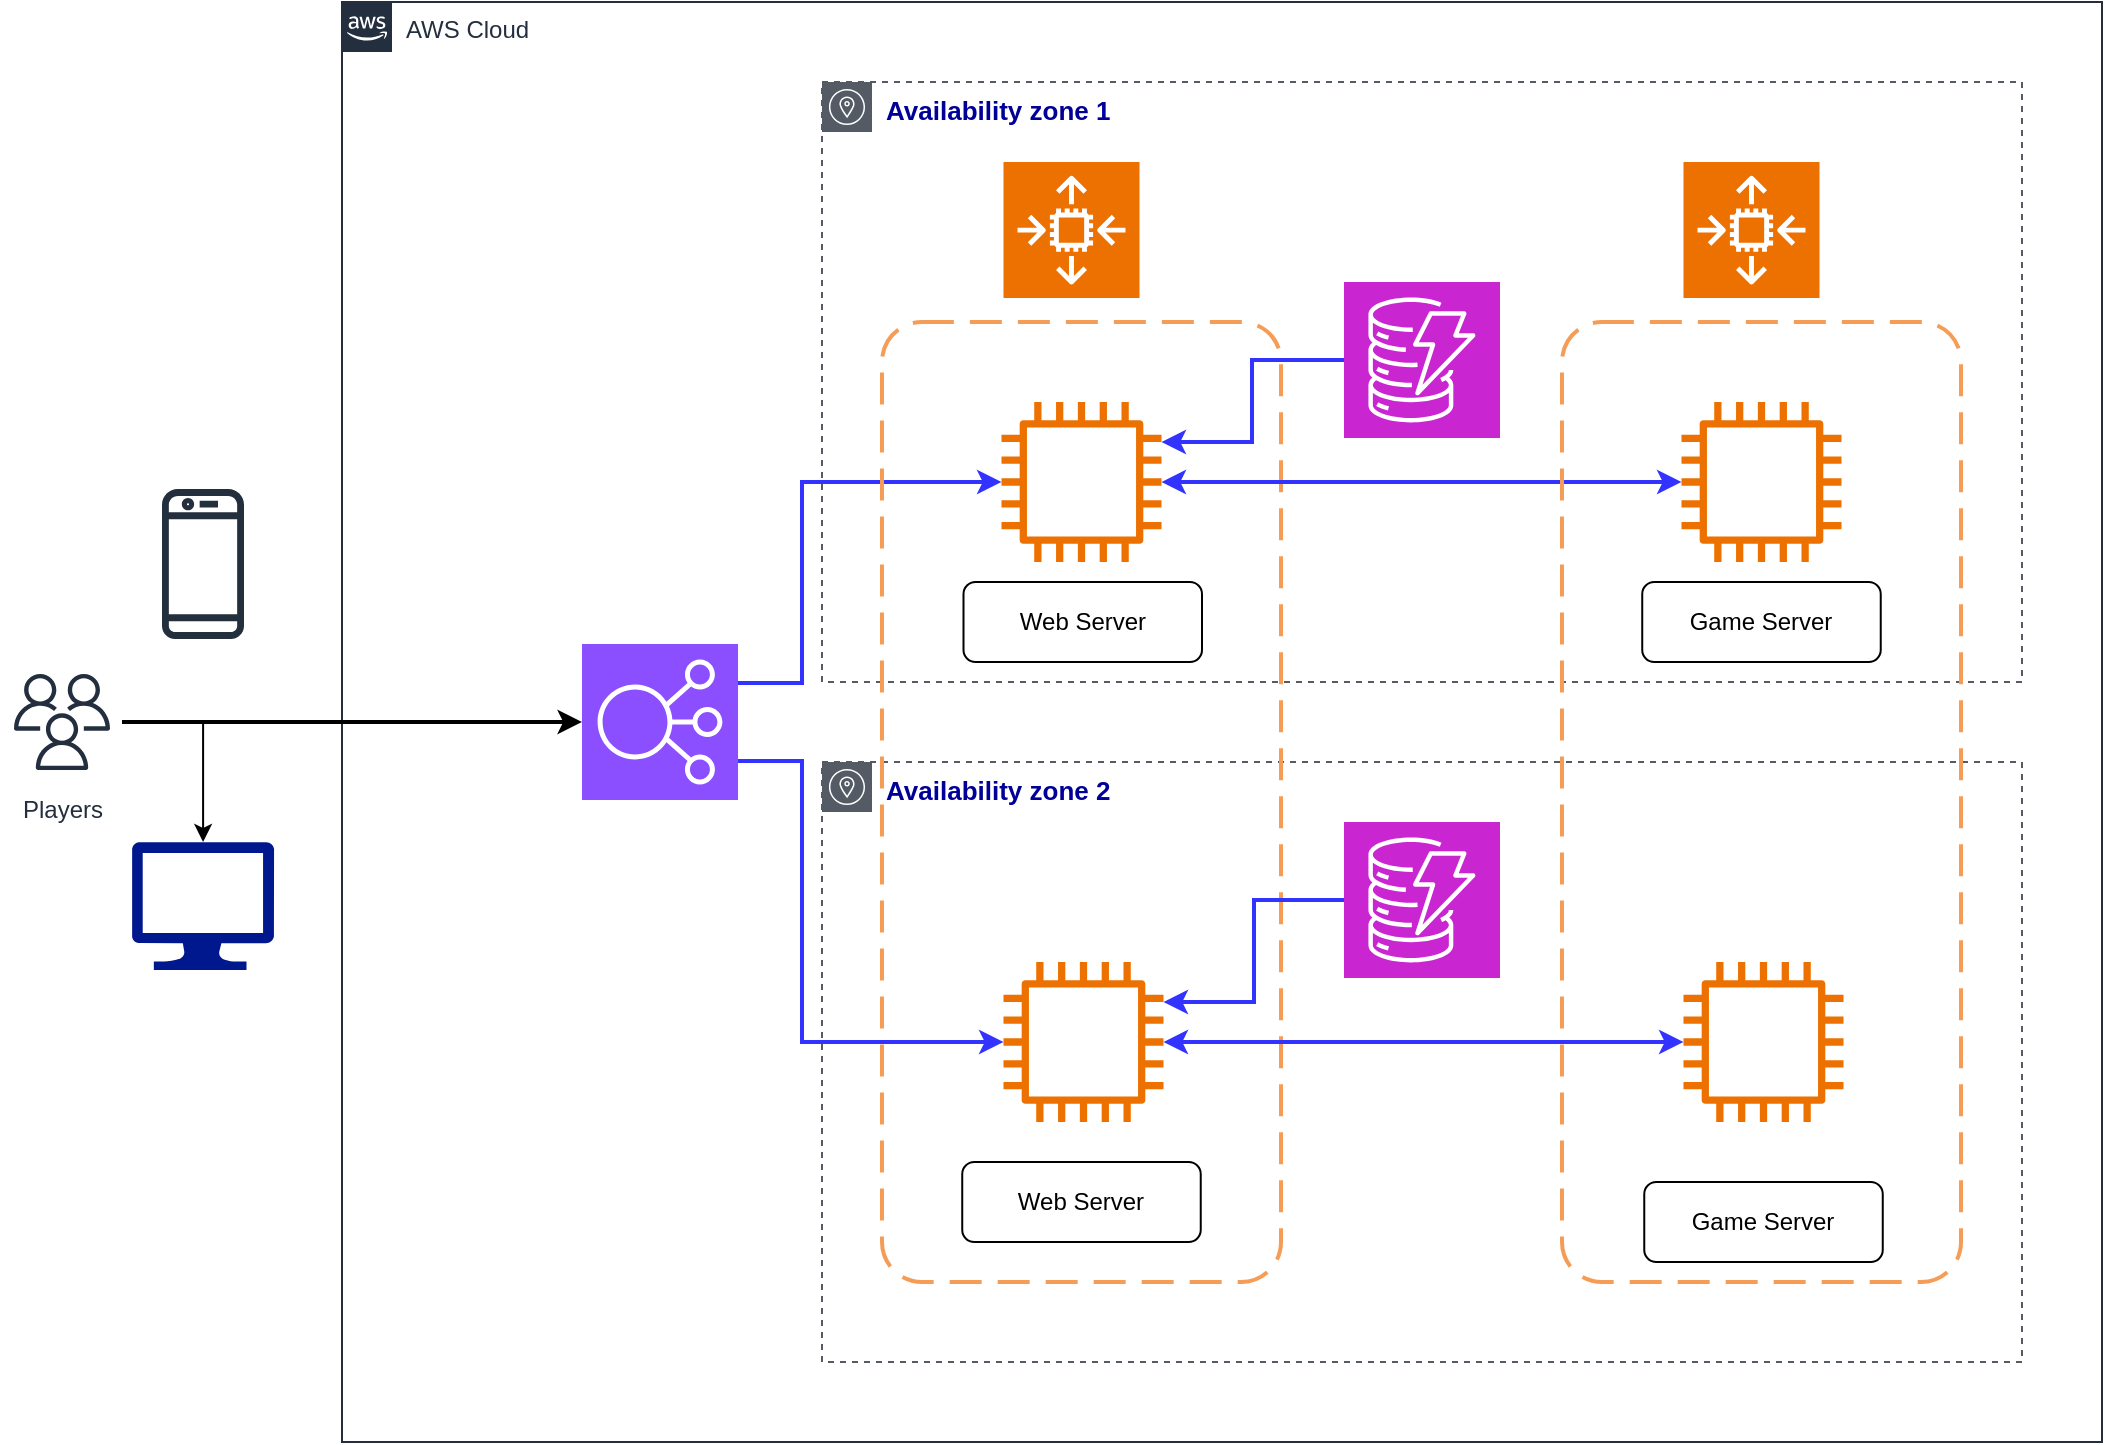 <mxfile version="22.1.8" type="github">
  <diagram name="Page-1" id="d0QBPmn3JqpIGUC00Diu">
    <mxGraphModel dx="1687" dy="2572" grid="1" gridSize="10" guides="1" tooltips="1" connect="1" arrows="1" fold="1" page="1" pageScale="1" pageWidth="1169" pageHeight="1654" math="0" shadow="0">
      <root>
        <mxCell id="0" />
        <mxCell id="1" parent="0" />
        <mxCell id="wB-Hq6-462Kky3SHtKy7-2" value="AWS Cloud" style="points=[[0,0],[0.25,0],[0.5,0],[0.75,0],[1,0],[1,0.25],[1,0.5],[1,0.75],[1,1],[0.75,1],[0.5,1],[0.25,1],[0,1],[0,0.75],[0,0.5],[0,0.25]];outlineConnect=0;gradientColor=none;html=1;whiteSpace=wrap;fontSize=12;fontStyle=0;container=1;pointerEvents=0;collapsible=0;recursiveResize=0;shape=mxgraph.aws4.group;grIcon=mxgraph.aws4.group_aws_cloud_alt;strokeColor=#232F3E;fillColor=none;verticalAlign=top;align=left;spacingLeft=30;fontColor=#232F3E;dashed=0;" parent="1" vertex="1">
          <mxGeometry x="200" y="-520" width="880" height="720" as="geometry" />
        </mxCell>
        <mxCell id="qJTPOWWO7ZOpzd0XANFb-11" style="edgeStyle=orthogonalEdgeStyle;rounded=0;orthogonalLoop=1;jettySize=auto;html=1;exitX=1;exitY=0.25;exitDx=0;exitDy=0;exitPerimeter=0;strokeWidth=2;strokeColor=#3333FF;" edge="1" parent="wB-Hq6-462Kky3SHtKy7-2" source="wB-Hq6-462Kky3SHtKy7-10" target="qJTPOWWO7ZOpzd0XANFb-4">
          <mxGeometry relative="1" as="geometry">
            <Array as="points">
              <mxPoint x="230" y="341" />
              <mxPoint x="230" y="240" />
            </Array>
          </mxGeometry>
        </mxCell>
        <mxCell id="qJTPOWWO7ZOpzd0XANFb-12" style="edgeStyle=orthogonalEdgeStyle;rounded=0;orthogonalLoop=1;jettySize=auto;html=1;exitX=1;exitY=0.75;exitDx=0;exitDy=0;exitPerimeter=0;strokeWidth=2;strokeColor=#3333FF;" edge="1" parent="wB-Hq6-462Kky3SHtKy7-2" source="wB-Hq6-462Kky3SHtKy7-10" target="qJTPOWWO7ZOpzd0XANFb-6">
          <mxGeometry relative="1" as="geometry">
            <Array as="points">
              <mxPoint x="230" y="379" />
              <mxPoint x="230" y="520" />
            </Array>
          </mxGeometry>
        </mxCell>
        <mxCell id="wB-Hq6-462Kky3SHtKy7-10" value="" style="sketch=0;points=[[0,0,0],[0.25,0,0],[0.5,0,0],[0.75,0,0],[1,0,0],[0,1,0],[0.25,1,0],[0.5,1,0],[0.75,1,0],[1,1,0],[0,0.25,0],[0,0.5,0],[0,0.75,0],[1,0.25,0],[1,0.5,0],[1,0.75,0]];outlineConnect=0;fontColor=#232F3E;fillColor=#8C4FFF;strokeColor=#ffffff;dashed=0;verticalLabelPosition=bottom;verticalAlign=top;align=center;html=1;fontSize=12;fontStyle=0;aspect=fixed;shape=mxgraph.aws4.resourceIcon;resIcon=mxgraph.aws4.elastic_load_balancing;" parent="wB-Hq6-462Kky3SHtKy7-2" vertex="1">
          <mxGeometry x="120" y="321" width="78" height="78" as="geometry" />
        </mxCell>
        <mxCell id="wB-Hq6-462Kky3SHtKy7-12" value="&lt;b&gt;&lt;font color=&quot;#000099&quot; style=&quot;font-size: 13px;&quot;&gt;Availability zone 2&lt;/font&gt;&lt;/b&gt;" style="sketch=0;outlineConnect=0;gradientColor=none;html=1;whiteSpace=wrap;fontSize=12;fontStyle=0;shape=mxgraph.aws4.group;grIcon=mxgraph.aws4.group_availability_zone;strokeColor=#545B64;fillColor=none;verticalAlign=top;align=left;spacingLeft=30;fontColor=#545B64;dashed=1;" parent="wB-Hq6-462Kky3SHtKy7-2" vertex="1">
          <mxGeometry x="240" y="380" width="600" height="300" as="geometry" />
        </mxCell>
        <mxCell id="wB-Hq6-462Kky3SHtKy7-13" value="&lt;b&gt;&lt;font color=&quot;#000099&quot; style=&quot;font-size: 13px;&quot;&gt;Availability zone 1&lt;/font&gt;&lt;/b&gt;" style="sketch=0;outlineConnect=0;gradientColor=none;html=1;whiteSpace=wrap;fontSize=12;fontStyle=0;shape=mxgraph.aws4.group;grIcon=mxgraph.aws4.group_availability_zone;strokeColor=#545B64;fillColor=none;verticalAlign=top;align=left;spacingLeft=30;fontColor=#545B64;dashed=1;" parent="wB-Hq6-462Kky3SHtKy7-2" vertex="1">
          <mxGeometry x="240" y="40" width="600" height="300" as="geometry" />
        </mxCell>
        <mxCell id="qJTPOWWO7ZOpzd0XANFb-1" value="" style="rounded=1;arcSize=10;dashed=1;strokeColor=#F59D56;fillColor=none;gradientColor=none;dashPattern=8 4;strokeWidth=2;" vertex="1" parent="wB-Hq6-462Kky3SHtKy7-2">
          <mxGeometry x="270" y="160" width="199.5" height="480" as="geometry" />
        </mxCell>
        <mxCell id="qJTPOWWO7ZOpzd0XANFb-2" value="" style="sketch=0;points=[[0,0,0],[0.25,0,0],[0.5,0,0],[0.75,0,0],[1,0,0],[0,1,0],[0.25,1,0],[0.5,1,0],[0.75,1,0],[1,1,0],[0,0.25,0],[0,0.5,0],[0,0.75,0],[1,0.25,0],[1,0.5,0],[1,0.75,0]];outlineConnect=0;fontColor=#232F3E;fillColor=#ED7100;strokeColor=#ffffff;dashed=0;verticalLabelPosition=bottom;verticalAlign=top;align=center;html=1;fontSize=12;fontStyle=0;aspect=fixed;shape=mxgraph.aws4.resourceIcon;resIcon=mxgraph.aws4.auto_scaling2;" vertex="1" parent="wB-Hq6-462Kky3SHtKy7-2">
          <mxGeometry x="330.75" y="80" width="68" height="68" as="geometry" />
        </mxCell>
        <mxCell id="qJTPOWWO7ZOpzd0XANFb-18" style="edgeStyle=orthogonalEdgeStyle;rounded=0;orthogonalLoop=1;jettySize=auto;html=1;startArrow=classic;startFill=1;strokeWidth=2;strokeColor=#3333FF;" edge="1" parent="wB-Hq6-462Kky3SHtKy7-2" source="qJTPOWWO7ZOpzd0XANFb-4" target="qJTPOWWO7ZOpzd0XANFb-9">
          <mxGeometry relative="1" as="geometry" />
        </mxCell>
        <mxCell id="qJTPOWWO7ZOpzd0XANFb-4" value="" style="sketch=0;outlineConnect=0;fontColor=#232F3E;gradientColor=none;fillColor=#ED7100;strokeColor=none;dashed=0;verticalLabelPosition=bottom;verticalAlign=top;align=center;html=1;fontSize=12;fontStyle=0;aspect=fixed;pointerEvents=1;shape=mxgraph.aws4.instance2;" vertex="1" parent="wB-Hq6-462Kky3SHtKy7-2">
          <mxGeometry x="329.75" y="200" width="80" height="80" as="geometry" />
        </mxCell>
        <mxCell id="qJTPOWWO7ZOpzd0XANFb-19" style="edgeStyle=orthogonalEdgeStyle;rounded=0;orthogonalLoop=1;jettySize=auto;html=1;startArrow=classic;startFill=1;strokeColor=#3333FF;strokeWidth=2;" edge="1" parent="wB-Hq6-462Kky3SHtKy7-2" source="qJTPOWWO7ZOpzd0XANFb-6" target="qJTPOWWO7ZOpzd0XANFb-10">
          <mxGeometry relative="1" as="geometry" />
        </mxCell>
        <mxCell id="qJTPOWWO7ZOpzd0XANFb-6" value="" style="sketch=0;outlineConnect=0;fontColor=#232F3E;gradientColor=none;fillColor=#ED7100;strokeColor=none;dashed=0;verticalLabelPosition=bottom;verticalAlign=top;align=center;html=1;fontSize=12;fontStyle=0;aspect=fixed;pointerEvents=1;shape=mxgraph.aws4.instance2;" vertex="1" parent="wB-Hq6-462Kky3SHtKy7-2">
          <mxGeometry x="330.75" y="480" width="80" height="80" as="geometry" />
        </mxCell>
        <mxCell id="qJTPOWWO7ZOpzd0XANFb-7" value="" style="rounded=1;arcSize=10;dashed=1;strokeColor=#F59D56;fillColor=none;gradientColor=none;dashPattern=8 4;strokeWidth=2;" vertex="1" parent="wB-Hq6-462Kky3SHtKy7-2">
          <mxGeometry x="610" y="160" width="199.5" height="480" as="geometry" />
        </mxCell>
        <mxCell id="qJTPOWWO7ZOpzd0XANFb-8" value="" style="sketch=0;points=[[0,0,0],[0.25,0,0],[0.5,0,0],[0.75,0,0],[1,0,0],[0,1,0],[0.25,1,0],[0.5,1,0],[0.75,1,0],[1,1,0],[0,0.25,0],[0,0.5,0],[0,0.75,0],[1,0.25,0],[1,0.5,0],[1,0.75,0]];outlineConnect=0;fontColor=#232F3E;fillColor=#ED7100;strokeColor=#ffffff;dashed=0;verticalLabelPosition=bottom;verticalAlign=top;align=center;html=1;fontSize=12;fontStyle=0;aspect=fixed;shape=mxgraph.aws4.resourceIcon;resIcon=mxgraph.aws4.auto_scaling2;" vertex="1" parent="wB-Hq6-462Kky3SHtKy7-2">
          <mxGeometry x="670.75" y="80" width="68" height="68" as="geometry" />
        </mxCell>
        <mxCell id="qJTPOWWO7ZOpzd0XANFb-9" value="" style="sketch=0;outlineConnect=0;fontColor=#232F3E;gradientColor=none;fillColor=#ED7100;strokeColor=none;dashed=0;verticalLabelPosition=bottom;verticalAlign=top;align=center;html=1;fontSize=12;fontStyle=0;aspect=fixed;pointerEvents=1;shape=mxgraph.aws4.instance2;" vertex="1" parent="wB-Hq6-462Kky3SHtKy7-2">
          <mxGeometry x="669.75" y="200" width="80" height="80" as="geometry" />
        </mxCell>
        <mxCell id="qJTPOWWO7ZOpzd0XANFb-10" value="" style="sketch=0;outlineConnect=0;fontColor=#232F3E;gradientColor=none;fillColor=#ED7100;strokeColor=none;dashed=0;verticalLabelPosition=bottom;verticalAlign=top;align=center;html=1;fontSize=12;fontStyle=0;aspect=fixed;pointerEvents=1;shape=mxgraph.aws4.instance2;" vertex="1" parent="wB-Hq6-462Kky3SHtKy7-2">
          <mxGeometry x="670.75" y="480" width="80" height="80" as="geometry" />
        </mxCell>
        <mxCell id="qJTPOWWO7ZOpzd0XANFb-14" value="Web Server" style="rounded=1;whiteSpace=wrap;html=1;" vertex="1" parent="wB-Hq6-462Kky3SHtKy7-2">
          <mxGeometry x="310.75" y="290" width="119.25" height="40" as="geometry" />
        </mxCell>
        <mxCell id="qJTPOWWO7ZOpzd0XANFb-15" value="Web Server" style="rounded=1;whiteSpace=wrap;html=1;" vertex="1" parent="wB-Hq6-462Kky3SHtKy7-2">
          <mxGeometry x="310.12" y="580" width="119.25" height="40" as="geometry" />
        </mxCell>
        <mxCell id="qJTPOWWO7ZOpzd0XANFb-16" value="Game Server" style="rounded=1;whiteSpace=wrap;html=1;" vertex="1" parent="wB-Hq6-462Kky3SHtKy7-2">
          <mxGeometry x="650.12" y="290" width="119.25" height="40" as="geometry" />
        </mxCell>
        <mxCell id="qJTPOWWO7ZOpzd0XANFb-17" value="Game Server" style="rounded=1;whiteSpace=wrap;html=1;" vertex="1" parent="wB-Hq6-462Kky3SHtKy7-2">
          <mxGeometry x="651.13" y="590" width="119.25" height="40" as="geometry" />
        </mxCell>
        <mxCell id="qJTPOWWO7ZOpzd0XANFb-24" style="edgeStyle=orthogonalEdgeStyle;rounded=0;orthogonalLoop=1;jettySize=auto;html=1;strokeColor=#3333FF;strokeWidth=2;" edge="1" parent="wB-Hq6-462Kky3SHtKy7-2" source="qJTPOWWO7ZOpzd0XANFb-23" target="qJTPOWWO7ZOpzd0XANFb-4">
          <mxGeometry relative="1" as="geometry">
            <Array as="points">
              <mxPoint x="455" y="179" />
              <mxPoint x="455" y="220" />
            </Array>
          </mxGeometry>
        </mxCell>
        <mxCell id="qJTPOWWO7ZOpzd0XANFb-23" value="" style="sketch=0;points=[[0,0,0],[0.25,0,0],[0.5,0,0],[0.75,0,0],[1,0,0],[0,1,0],[0.25,1,0],[0.5,1,0],[0.75,1,0],[1,1,0],[0,0.25,0],[0,0.5,0],[0,0.75,0],[1,0.25,0],[1,0.5,0],[1,0.75,0]];outlineConnect=0;fontColor=#232F3E;fillColor=#C925D1;strokeColor=#ffffff;dashed=0;verticalLabelPosition=bottom;verticalAlign=top;align=center;html=1;fontSize=12;fontStyle=0;aspect=fixed;shape=mxgraph.aws4.resourceIcon;resIcon=mxgraph.aws4.dynamodb;" vertex="1" parent="wB-Hq6-462Kky3SHtKy7-2">
          <mxGeometry x="501" y="140" width="78" height="78" as="geometry" />
        </mxCell>
        <mxCell id="qJTPOWWO7ZOpzd0XANFb-25" style="edgeStyle=orthogonalEdgeStyle;rounded=0;orthogonalLoop=1;jettySize=auto;html=1;strokeColor=#3333FF;strokeWidth=2;" edge="1" parent="wB-Hq6-462Kky3SHtKy7-2" source="qJTPOWWO7ZOpzd0XANFb-22" target="qJTPOWWO7ZOpzd0XANFb-6">
          <mxGeometry relative="1" as="geometry">
            <Array as="points">
              <mxPoint x="456" y="449" />
              <mxPoint x="456" y="500" />
            </Array>
          </mxGeometry>
        </mxCell>
        <mxCell id="qJTPOWWO7ZOpzd0XANFb-22" value="" style="sketch=0;points=[[0,0,0],[0.25,0,0],[0.5,0,0],[0.75,0,0],[1,0,0],[0,1,0],[0.25,1,0],[0.5,1,0],[0.75,1,0],[1,1,0],[0,0.25,0],[0,0.5,0],[0,0.75,0],[1,0.25,0],[1,0.5,0],[1,0.75,0]];outlineConnect=0;fontColor=#232F3E;fillColor=#C925D1;strokeColor=#ffffff;dashed=0;verticalLabelPosition=bottom;verticalAlign=top;align=center;html=1;fontSize=12;fontStyle=0;aspect=fixed;shape=mxgraph.aws4.resourceIcon;resIcon=mxgraph.aws4.dynamodb;" vertex="1" parent="wB-Hq6-462Kky3SHtKy7-2">
          <mxGeometry x="501" y="410" width="78" height="78" as="geometry" />
        </mxCell>
        <mxCell id="wB-Hq6-462Kky3SHtKy7-11" style="edgeStyle=orthogonalEdgeStyle;rounded=0;orthogonalLoop=1;jettySize=auto;html=1;strokeWidth=2;" parent="1" source="wB-Hq6-462Kky3SHtKy7-4" target="wB-Hq6-462Kky3SHtKy7-10" edge="1">
          <mxGeometry relative="1" as="geometry" />
        </mxCell>
        <mxCell id="qJTPOWWO7ZOpzd0XANFb-26" value="" style="edgeStyle=orthogonalEdgeStyle;rounded=0;orthogonalLoop=1;jettySize=auto;html=1;" edge="1" parent="1" source="wB-Hq6-462Kky3SHtKy7-4" target="wB-Hq6-462Kky3SHtKy7-6">
          <mxGeometry relative="1" as="geometry" />
        </mxCell>
        <mxCell id="wB-Hq6-462Kky3SHtKy7-4" value="Players" style="sketch=0;outlineConnect=0;fontColor=#232F3E;gradientColor=none;strokeColor=#232F3E;fillColor=#ffffff;dashed=0;verticalLabelPosition=bottom;verticalAlign=top;align=center;html=1;fontSize=12;fontStyle=0;aspect=fixed;shape=mxgraph.aws4.resourceIcon;resIcon=mxgraph.aws4.users;" parent="1" vertex="1">
          <mxGeometry x="30" y="-190" width="60" height="60" as="geometry" />
        </mxCell>
        <mxCell id="wB-Hq6-462Kky3SHtKy7-5" value="" style="sketch=0;outlineConnect=0;fontColor=#232F3E;gradientColor=none;fillColor=#232F3D;strokeColor=none;dashed=0;verticalLabelPosition=bottom;verticalAlign=top;align=center;html=1;fontSize=12;fontStyle=0;aspect=fixed;pointerEvents=1;shape=mxgraph.aws4.mobile_client;" parent="1" vertex="1">
          <mxGeometry x="110" y="-278" width="41" height="78" as="geometry" />
        </mxCell>
        <mxCell id="wB-Hq6-462Kky3SHtKy7-6" value="" style="sketch=0;aspect=fixed;pointerEvents=1;shadow=0;dashed=0;html=1;strokeColor=none;labelPosition=center;verticalLabelPosition=bottom;verticalAlign=top;align=center;fillColor=#00188D;shape=mxgraph.azure.computer" parent="1" vertex="1">
          <mxGeometry x="94.97" y="-100" width="71.06" height="63.95" as="geometry" />
        </mxCell>
      </root>
    </mxGraphModel>
  </diagram>
</mxfile>

